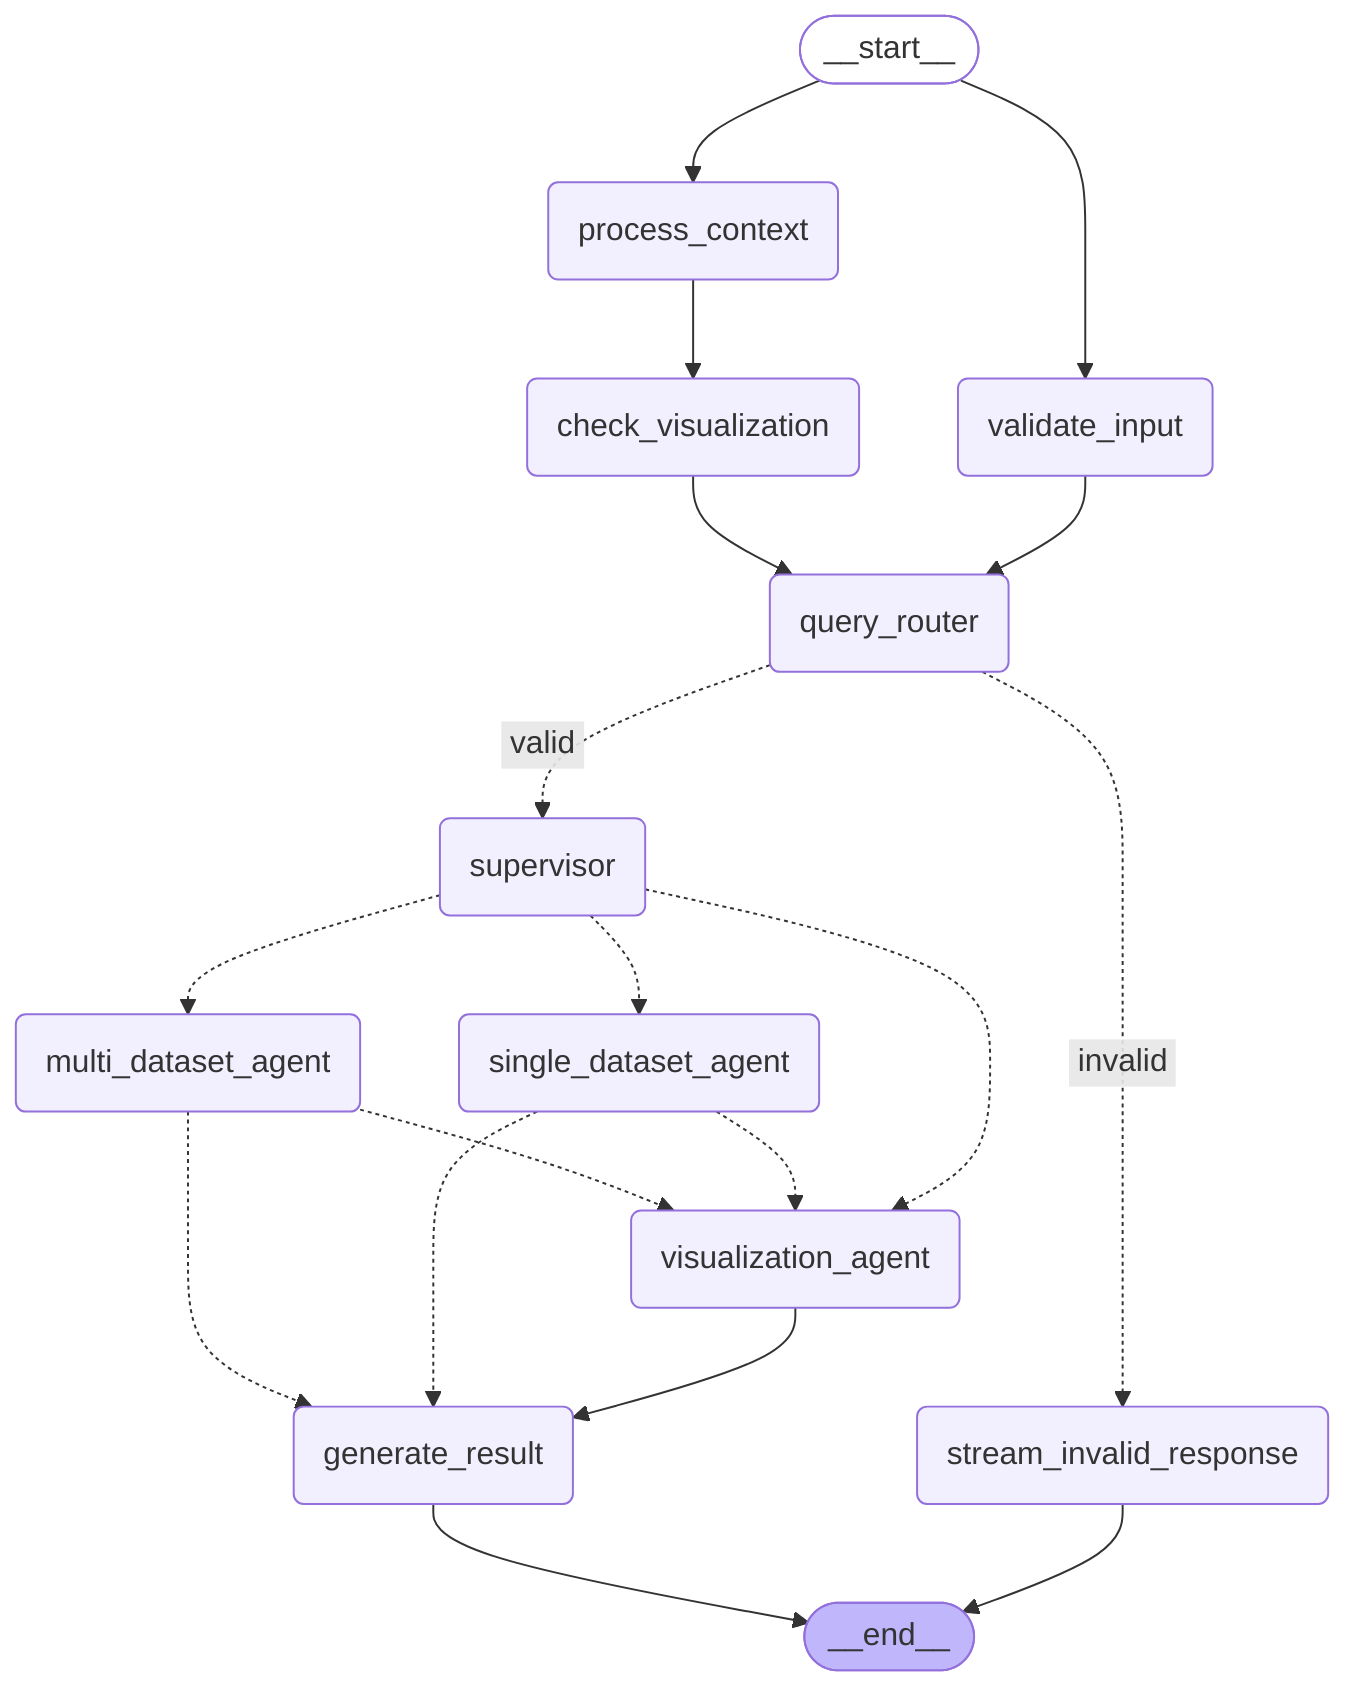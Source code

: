 ---
config:
  flowchart:
    curve: basis
---
graph TD;
	__start__([<p>__start__</p>]):::first
	validate_input(validate_input)
	stream_invalid_response(stream_invalid_response)
	process_context(process_context)
	supervisor(supervisor)
	multi_dataset_agent(multi_dataset_agent)
	single_dataset_agent(single_dataset_agent)
	visualization_agent(visualization_agent)
	check_visualization(check_visualization)
	generate_result(generate_result)
	query_router(query_router)
	__end__([<p>__end__</p>]):::last
	__start__ --> process_context;
	__start__ --> validate_input;
	check_visualization --> query_router;
	multi_dataset_agent -.-> generate_result;
	multi_dataset_agent -.-> visualization_agent;
	process_context --> check_visualization;
	query_router -. &nbsp;invalid&nbsp; .-> stream_invalid_response;
	query_router -. &nbsp;valid&nbsp; .-> supervisor;
	single_dataset_agent -.-> generate_result;
	single_dataset_agent -.-> visualization_agent;
	supervisor -.-> multi_dataset_agent;
	supervisor -.-> single_dataset_agent;
	supervisor -.-> visualization_agent;
	validate_input --> query_router;
	visualization_agent --> generate_result;
	generate_result --> __end__;
	stream_invalid_response --> __end__;
	classDef default fill:#f2f0ff,line-height:1.2
	classDef first fill-opacity:0
	classDef last fill:#bfb6fc